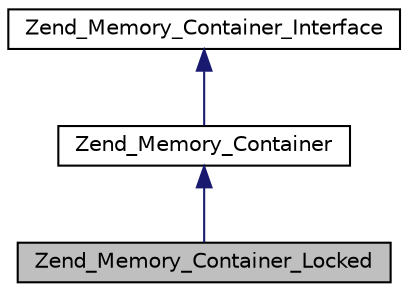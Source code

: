 digraph G
{
  edge [fontname="Helvetica",fontsize="10",labelfontname="Helvetica",labelfontsize="10"];
  node [fontname="Helvetica",fontsize="10",shape=record];
  Node1 [label="Zend_Memory_Container_Locked",height=0.2,width=0.4,color="black", fillcolor="grey75", style="filled" fontcolor="black"];
  Node2 -> Node1 [dir="back",color="midnightblue",fontsize="10",style="solid",fontname="Helvetica"];
  Node2 [label="Zend_Memory_Container",height=0.2,width=0.4,color="black", fillcolor="white", style="filled",URL="$class_zend___memory___container.html"];
  Node3 -> Node2 [dir="back",color="midnightblue",fontsize="10",style="solid",fontname="Helvetica"];
  Node3 [label="Zend_Memory_Container_Interface",height=0.2,width=0.4,color="black", fillcolor="white", style="filled",URL="$interface_zend___memory___container___interface.html"];
}
